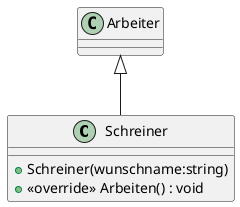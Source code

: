 @startuml
class Schreiner {
    + Schreiner(wunschname:string)
    + <<override>> Arbeiten() : void
}
Arbeiter <|-- Schreiner
@enduml
